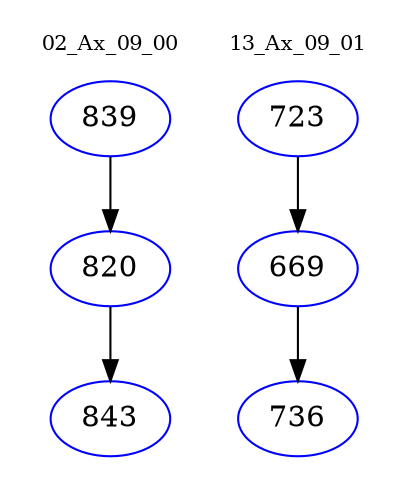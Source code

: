 digraph{
subgraph cluster_0 {
color = white
label = "02_Ax_09_00";
fontsize=10;
T0_839 [label="839", color="blue"]
T0_839 -> T0_820 [color="black"]
T0_820 [label="820", color="blue"]
T0_820 -> T0_843 [color="black"]
T0_843 [label="843", color="blue"]
}
subgraph cluster_1 {
color = white
label = "13_Ax_09_01";
fontsize=10;
T1_723 [label="723", color="blue"]
T1_723 -> T1_669 [color="black"]
T1_669 [label="669", color="blue"]
T1_669 -> T1_736 [color="black"]
T1_736 [label="736", color="blue"]
}
}
